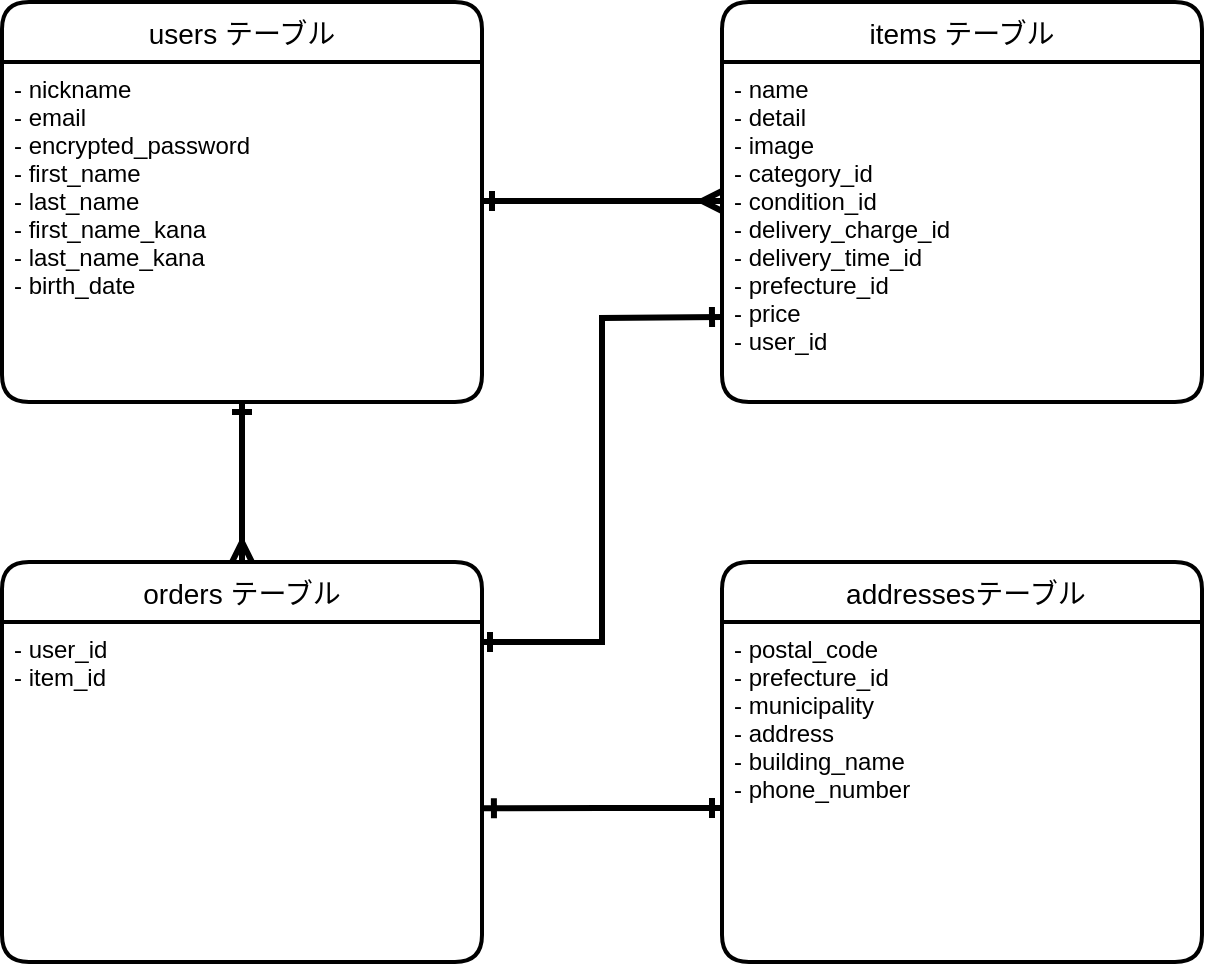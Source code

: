 <mxfile>
    <diagram id="KGMKNqxaOisE9iRioB6B" name="ページ1">
        <mxGraphModel dx="1058" dy="635" grid="1" gridSize="10" guides="1" tooltips="1" connect="1" arrows="1" fold="1" page="1" pageScale="1" pageWidth="827" pageHeight="1169" math="0" shadow="0">
            <root>
                <mxCell id="0"/>
                <mxCell id="1" parent="0"/>
                <mxCell id="15" value="users テーブル" style="swimlane;childLayout=stackLayout;horizontal=1;startSize=30;horizontalStack=0;rounded=1;fontSize=14;fontStyle=0;strokeWidth=2;resizeParent=0;resizeLast=1;shadow=0;dashed=0;align=center;" parent="1" vertex="1">
                    <mxGeometry x="40" y="80" width="240" height="200" as="geometry"/>
                </mxCell>
                <mxCell id="16" value="- nickname&#10;- email&#10;- encrypted_password&#10;- first_name&#10;- last_name&#10;- first_name_kana&#10;- last_name_kana&#10;- birth_date" style="align=left;strokeColor=none;fillColor=none;spacingLeft=4;fontSize=12;verticalAlign=top;resizable=0;rotatable=0;part=1;" parent="15" vertex="1">
                    <mxGeometry y="30" width="240" height="170" as="geometry"/>
                </mxCell>
                <mxCell id="17" value="items テーブル" style="swimlane;childLayout=stackLayout;horizontal=1;startSize=30;horizontalStack=0;rounded=1;fontSize=14;fontStyle=0;strokeWidth=2;resizeParent=0;resizeLast=1;shadow=0;dashed=0;align=center;" parent="1" vertex="1">
                    <mxGeometry x="400" y="80" width="240" height="200" as="geometry"/>
                </mxCell>
                <mxCell id="18" value="- name&#10;- detail&#10;- image&#10;- category_id&#10;- condition_id&#10;- delivery_charge_id&#10;- delivery_time_id&#10;- prefecture_id&#10;- price&#10;- user_id" style="align=left;strokeColor=none;fillColor=none;spacingLeft=4;fontSize=12;verticalAlign=top;resizable=0;rotatable=0;part=1;" parent="17" vertex="1">
                    <mxGeometry y="30" width="240" height="170" as="geometry"/>
                </mxCell>
                <mxCell id="19" value=" addressesテーブル" style="swimlane;childLayout=stackLayout;horizontal=1;startSize=30;horizontalStack=0;rounded=1;fontSize=14;fontStyle=0;strokeWidth=2;resizeParent=0;resizeLast=1;shadow=0;dashed=0;align=center;" parent="1" vertex="1">
                    <mxGeometry x="400" y="360" width="240" height="200" as="geometry"/>
                </mxCell>
                <mxCell id="20" value="- postal_code&#10;- prefecture_id&#10;- municipality&#10;- address&#10;- building_name&#10;- phone_number" style="align=left;strokeColor=none;fillColor=none;spacingLeft=4;fontSize=12;verticalAlign=top;resizable=0;rotatable=0;part=1;" parent="19" vertex="1">
                    <mxGeometry y="30" width="240" height="170" as="geometry"/>
                </mxCell>
                <mxCell id="21" value="orders テーブル" style="swimlane;childLayout=stackLayout;horizontal=1;startSize=30;horizontalStack=0;rounded=1;fontSize=14;fontStyle=0;strokeWidth=2;resizeParent=0;resizeLast=1;shadow=0;dashed=0;align=center;" parent="1" vertex="1">
                    <mxGeometry x="40" y="360" width="240" height="200" as="geometry"/>
                </mxCell>
                <mxCell id="22" value="- user_id&#10;- item_id" style="align=left;strokeColor=none;fillColor=none;spacingLeft=4;fontSize=12;verticalAlign=top;resizable=0;rotatable=0;part=1;" parent="21" vertex="1">
                    <mxGeometry y="30" width="240" height="170" as="geometry"/>
                </mxCell>
                <mxCell id="27" value="" style="endArrow=ERmany;html=1;rounded=0;startArrow=ERone;startFill=0;endFill=0;strokeWidth=3;" parent="1" edge="1">
                    <mxGeometry relative="1" as="geometry">
                        <mxPoint x="280" y="179.5" as="sourcePoint"/>
                        <mxPoint x="400" y="179.5" as="targetPoint"/>
                    </mxGeometry>
                </mxCell>
                <mxCell id="28" value="" style="endArrow=ERmany;html=1;rounded=0;startArrow=ERone;startFill=0;endFill=0;strokeWidth=3;entryX=0.5;entryY=0;entryDx=0;entryDy=0;" parent="1" target="21" edge="1">
                    <mxGeometry relative="1" as="geometry">
                        <mxPoint x="160" y="280" as="sourcePoint"/>
                        <mxPoint x="170" y="440" as="targetPoint"/>
                        <Array as="points">
                            <mxPoint x="160" y="300"/>
                        </Array>
                    </mxGeometry>
                </mxCell>
                <mxCell id="29" value="" style="endArrow=ERone;html=1;rounded=0;startArrow=ERone;startFill=0;endFill=0;strokeWidth=3;entryX=1.004;entryY=0.548;entryDx=0;entryDy=0;entryPerimeter=0;" parent="1" edge="1" target="22">
                    <mxGeometry relative="1" as="geometry">
                        <mxPoint x="400" y="483" as="sourcePoint"/>
                        <mxPoint x="340" y="500" as="targetPoint"/>
                        <Array as="points">
                            <mxPoint x="340" y="483"/>
                        </Array>
                    </mxGeometry>
                </mxCell>
                <mxCell id="34" value="" style="endArrow=ERone;html=1;rounded=0;strokeWidth=3;startArrow=ERone;startFill=0;endFill=0;entryX=0;entryY=0.75;entryDx=0;entryDy=0;" parent="1" target="18" edge="1">
                    <mxGeometry relative="1" as="geometry">
                        <mxPoint x="279" y="400" as="sourcePoint"/>
                        <mxPoint x="390" y="330" as="targetPoint"/>
                        <Array as="points">
                            <mxPoint x="340" y="400"/>
                            <mxPoint x="340" y="238"/>
                        </Array>
                    </mxGeometry>
                </mxCell>
            </root>
        </mxGraphModel>
    </diagram>
</mxfile>